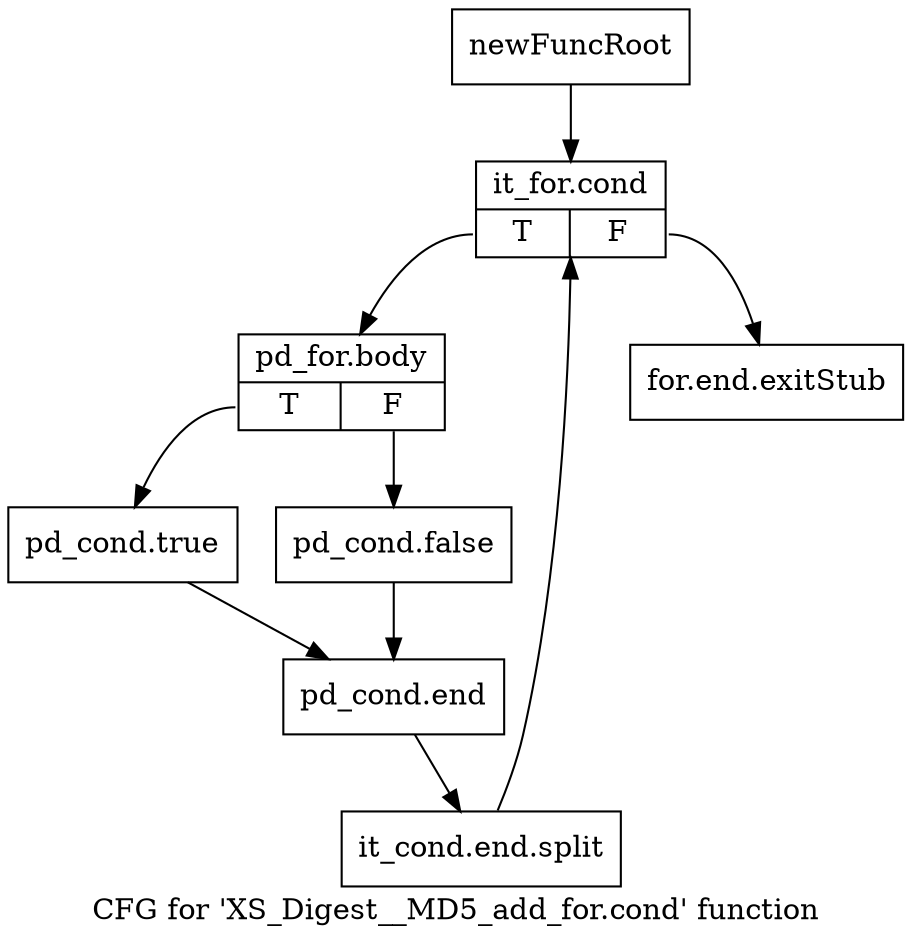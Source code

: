 digraph "CFG for 'XS_Digest__MD5_add_for.cond' function" {
	label="CFG for 'XS_Digest__MD5_add_for.cond' function";

	Node0x589d200 [shape=record,label="{newFuncRoot}"];
	Node0x589d200 -> Node0x589d2a0;
	Node0x589d250 [shape=record,label="{for.end.exitStub}"];
	Node0x589d2a0 [shape=record,label="{it_for.cond|{<s0>T|<s1>F}}"];
	Node0x589d2a0:s0 -> Node0x589d2f0;
	Node0x589d2a0:s1 -> Node0x589d250;
	Node0x589d2f0 [shape=record,label="{pd_for.body|{<s0>T|<s1>F}}"];
	Node0x589d2f0:s0 -> Node0x589d390;
	Node0x589d2f0:s1 -> Node0x589d340;
	Node0x589d340 [shape=record,label="{pd_cond.false}"];
	Node0x589d340 -> Node0x589d3e0;
	Node0x589d390 [shape=record,label="{pd_cond.true}"];
	Node0x589d390 -> Node0x589d3e0;
	Node0x589d3e0 [shape=record,label="{pd_cond.end}"];
	Node0x589d3e0 -> Node0x6e88390;
	Node0x6e88390 [shape=record,label="{it_cond.end.split}"];
	Node0x6e88390 -> Node0x589d2a0;
}
